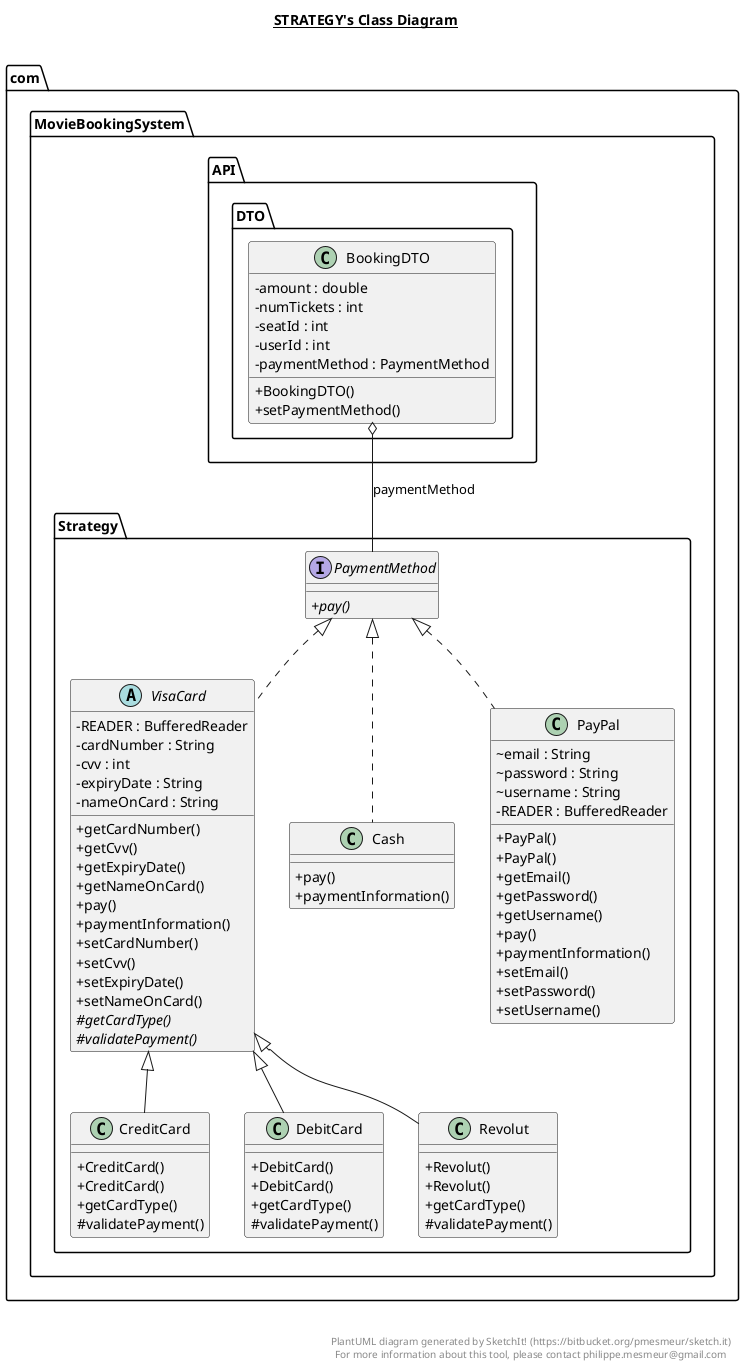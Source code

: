 @startuml

 skinparam classAttributeIconSize 0

title __STRATEGY's Class Diagram__\n


      class com.MovieBookingSystem.Strategy.Cash {
          + pay()
          + paymentInformation()
      }


  




      class com.MovieBookingSystem.Strategy.CreditCard {
          + CreditCard()
          + CreditCard()
          + getCardType()
          # validatePayment()
      }




      class com.MovieBookingSystem.Strategy.DebitCard {
          + DebitCard()
          + DebitCard()
          + getCardType()
          # validatePayment()
      }








      class com.MovieBookingSystem.Strategy.PayPal {
          ~ email : String
          ~ password : String
          ~ username : String
          - READER : BufferedReader
          + PayPal()
          + PayPal()
          + getEmail()
          + getPassword()
          + getUsername()
          + pay()
          + paymentInformation()
          + setEmail()
          + setPassword()
          + setUsername()
      }




      class com.MovieBookingSystem.API.DTO.BookingDTO {
          - amount : double
          - numTickets : int
          - seatId : int
          - userId : int
          - paymentMethod : PaymentMethod
          + BookingDTO()
          + setPaymentMethod()

      }



  


      interface com.MovieBookingSystem.Strategy.PaymentMethod {
          {abstract} + pay()
      }


  



      class com.MovieBookingSystem.Strategy.Revolut {
          + Revolut()
          + Revolut()
          + getCardType()
          # validatePayment()
      }





      abstract class com.MovieBookingSystem.Strategy.VisaCard {
          - READER : BufferedReader
          - cardNumber : String
          - cvv : int
          - expiryDate : String
          - nameOnCard : String
          + getCardNumber()
          + getCvv()
          + getExpiryDate()
          + getNameOnCard()
          + pay()
          + paymentInformation()
          + setCardNumber()
          + setCvv()
          + setExpiryDate()
          + setNameOnCard()
          {abstract} # getCardType()
          {abstract} # validatePayment()
      }


    com.MovieBookingSystem.API.DTO.BookingDTO o-- com.MovieBookingSystem.Strategy.PaymentMethod : paymentMethod

  com.MovieBookingSystem.Strategy.Cash .up.|> com.MovieBookingSystem.Strategy.PaymentMethod
  com.MovieBookingSystem.Strategy.CreditCard -up-|> com.MovieBookingSystem.Strategy.VisaCard
  com.MovieBookingSystem.Strategy.DebitCard -up-|> com.MovieBookingSystem.Strategy.VisaCard
  com.MovieBookingSystem.Strategy.PayPal .up.|> com.MovieBookingSystem.Strategy.PaymentMethod
  com.MovieBookingSystem.Strategy.Revolut -up-|> com.MovieBookingSystem.Strategy.VisaCard
  com.MovieBookingSystem.Strategy.VisaCard .up.|> com.MovieBookingSystem.Strategy.PaymentMethod


right footer


PlantUML diagram generated by SketchIt! (https://bitbucket.org/pmesmeur/sketch.it)
For more information about this tool, please contact philippe.mesmeur@gmail.com
endfooter

@enduml

